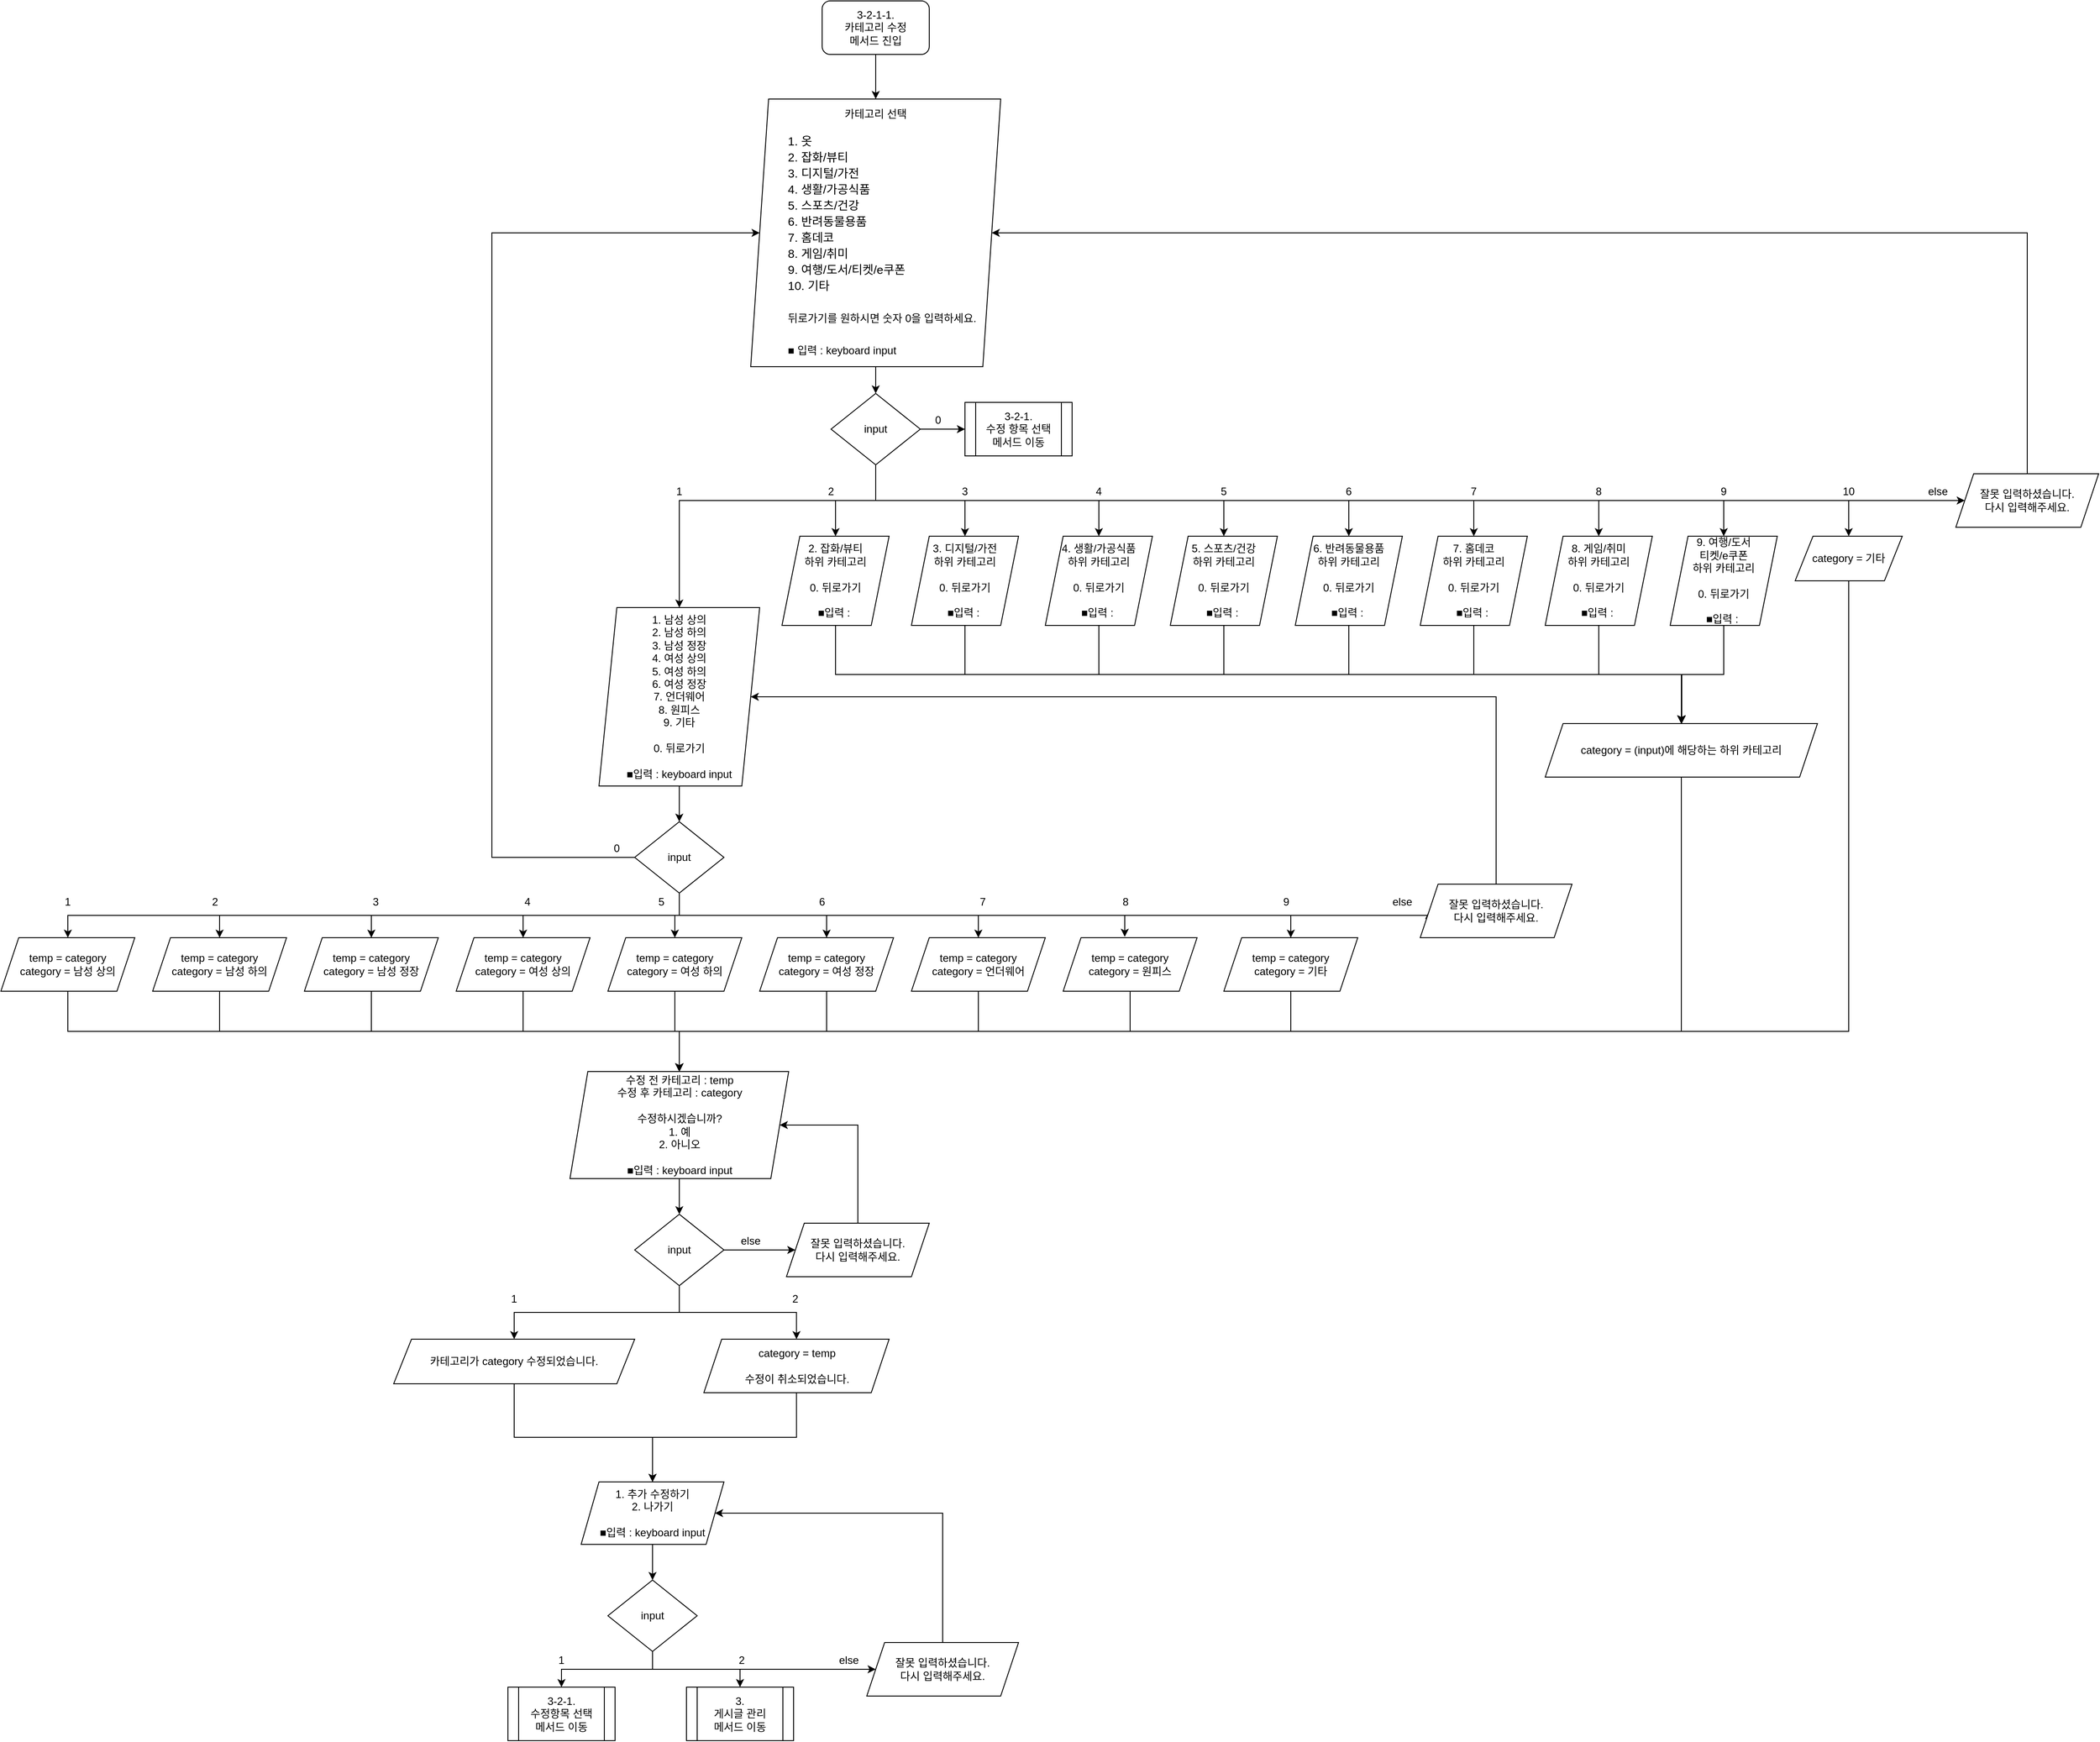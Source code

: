 <mxfile version="13.9.8" type="google"><diagram id="C5RBs43oDa-KdzZeNtuy" name="Page-1"><mxGraphModel dx="1527" dy="752" grid="1" gridSize="10" guides="1" tooltips="1" connect="1" arrows="1" fold="1" page="1" pageScale="1" pageWidth="827" pageHeight="1169" math="0" shadow="0"><root><mxCell id="WIyWlLk6GJQsqaUBKTNV-0"/><mxCell id="WIyWlLk6GJQsqaUBKTNV-1" parent="WIyWlLk6GJQsqaUBKTNV-0"/><mxCell id="0RW1iBzkFPfhBPnXjJzY-0" value="" style="edgeStyle=orthogonalEdgeStyle;rounded=0;orthogonalLoop=1;jettySize=auto;html=1;" parent="WIyWlLk6GJQsqaUBKTNV-1" source="0RW1iBzkFPfhBPnXjJzY-1" target="0RW1iBzkFPfhBPnXjJzY-14" edge="1"><mxGeometry relative="1" as="geometry"/></mxCell><mxCell id="0RW1iBzkFPfhBPnXjJzY-1" value="카테고리 선택&lt;br&gt;&lt;br&gt;&lt;p style=&quot;line-height: 150% ; margin-top: 0pt ; margin-bottom: 0pt ; margin-left: 0.4in ; margin-right: 0in ; text-indent: -0.25in ; text-align: left ; direction: ltr ; unicode-bidi: embed&quot;&gt;&lt;span style=&quot;font-size: 10pt&quot;&gt;1. 옷&lt;/span&gt;&lt;/p&gt;&lt;p style=&quot;line-height: 150% ; margin-top: 0pt ; margin-bottom: 0pt ; margin-left: 0.4in ; margin-right: 0in ; text-indent: -0.25in ; text-align: left ; direction: ltr ; unicode-bidi: embed&quot;&gt;&lt;span style=&quot;font-size: 10pt&quot;&gt;2. &lt;/span&gt;&lt;span style=&quot;font-size: 10pt&quot;&gt;잡화/뷰티&lt;/span&gt;&lt;/p&gt;&lt;p style=&quot;line-height: 150% ; margin-top: 0pt ; margin-bottom: 0pt ; margin-left: 0.4in ; margin-right: 0in ; text-indent: -0.25in ; text-align: left ; direction: ltr ; unicode-bidi: embed&quot;&gt;&lt;span style=&quot;font-size: 10pt&quot;&gt;3. &lt;/span&gt;&lt;span style=&quot;font-size: 10pt&quot;&gt;디지털/가전&lt;/span&gt;&lt;/p&gt;&lt;p style=&quot;line-height: 150% ; margin-top: 0pt ; margin-bottom: 0pt ; margin-left: 0.4in ; margin-right: 0in ; text-indent: -0.25in ; text-align: left ; direction: ltr ; unicode-bidi: embed&quot;&gt;&lt;span style=&quot;font-size: 10pt&quot;&gt;4. 생활/가공식품&lt;/span&gt;&lt;/p&gt;&lt;p style=&quot;line-height: 150% ; margin-top: 0pt ; margin-bottom: 0pt ; margin-left: 0.4in ; margin-right: 0in ; text-indent: -0.25in ; text-align: left ; direction: ltr ; unicode-bidi: embed&quot;&gt;&lt;span style=&quot;text-indent: -0.25in ; font-size: 10pt&quot;&gt;5. 스포츠/건강&lt;/span&gt;&lt;span style=&quot;font-size: 10pt&quot;&gt;&lt;br&gt;&lt;/span&gt;&lt;/p&gt;&lt;p style=&quot;line-height: 150% ; margin-top: 0pt ; margin-bottom: 0pt ; margin-left: 0.4in ; margin-right: 0in ; text-indent: -0.25in ; text-align: left ; direction: ltr ; unicode-bidi: embed&quot;&gt;&lt;span style=&quot;text-indent: -0.25in ; font-size: 10pt&quot;&gt;6. 반려동물용품&lt;/span&gt;&lt;span style=&quot;text-indent: -0.25in ; font-size: 10pt&quot;&gt;&lt;br&gt;&lt;/span&gt;&lt;/p&gt;&lt;p style=&quot;line-height: 150% ; margin-top: 0pt ; margin-bottom: 0pt ; margin-left: 0.4in ; margin-right: 0in ; text-indent: -0.25in ; text-align: left ; direction: ltr ; unicode-bidi: embed&quot;&gt;&lt;span style=&quot;text-indent: -0.25in ; font-size: 10pt&quot;&gt;7.&amp;nbsp;&lt;/span&gt;&lt;span style=&quot;text-indent: -0.25in ; font-size: 10pt&quot;&gt;홈데코&lt;/span&gt;&lt;span style=&quot;text-indent: -0.25in ; font-size: 10pt&quot;&gt;&lt;br&gt;&lt;/span&gt;&lt;/p&gt;&lt;p style=&quot;line-height: 150% ; margin-top: 0pt ; margin-bottom: 0pt ; margin-left: 0.4in ; margin-right: 0in ; text-indent: -0.25in ; text-align: left ; direction: ltr ; unicode-bidi: embed&quot;&gt;&lt;span style=&quot;text-indent: -0.25in ; font-size: 10pt&quot;&gt;8. 게임/취미&lt;/span&gt;&lt;/p&gt;&lt;p style=&quot;line-height: 150% ; margin-top: 0pt ; margin-bottom: 0pt ; margin-left: 0.4in ; margin-right: 0in ; text-indent: -0.25in ; text-align: left ; direction: ltr ; unicode-bidi: embed&quot;&gt;&lt;span style=&quot;font-size: 13.333px&quot;&gt;9. 여행/도서/티켓/e쿠폰&lt;/span&gt;&lt;/p&gt;&lt;p style=&quot;line-height: 150% ; margin-top: 0pt ; margin-bottom: 0pt ; margin-left: 0.4in ; margin-right: 0in ; text-indent: -0.25in ; text-align: left ; direction: ltr ; unicode-bidi: embed&quot;&gt;&lt;span style=&quot;font-size: 13.333px&quot;&gt;10. 기타&lt;/span&gt;&lt;/p&gt;&lt;p style=&quot;line-height: 150% ; margin-top: 0pt ; margin-bottom: 0pt ; margin-left: 0.4in ; margin-right: 0in ; text-indent: -0.25in ; text-align: left ; direction: ltr ; unicode-bidi: embed&quot;&gt;&lt;br&gt;&lt;/p&gt;&lt;p style=&quot;line-height: 150% ; margin-top: 0pt ; margin-bottom: 0pt ; margin-left: 0.4in ; margin-right: 0in ; text-indent: -0.25in ; text-align: left ; direction: ltr ; unicode-bidi: embed&quot;&gt;뒤로가기를 원하시면 숫자 0을 입력하세요.&lt;/p&gt;&lt;p style=&quot;line-height: 150% ; margin-top: 0pt ; margin-bottom: 0pt ; margin-left: 0.4in ; margin-right: 0in ; text-indent: -0.25in ; text-align: left ; direction: ltr ; unicode-bidi: embed&quot;&gt;&lt;br&gt;&lt;/p&gt;&lt;p style=&quot;line-height: 150% ; margin-top: 0pt ; margin-bottom: 0pt ; margin-left: 0.4in ; margin-right: 0in ; text-indent: -0.25in ; text-align: left ; direction: ltr ; unicode-bidi: embed&quot;&gt;■ 입력 : keyboard input&lt;/p&gt;" style="shape=parallelogram;perimeter=parallelogramPerimeter;whiteSpace=wrap;html=1;fixedSize=1;rounded=1;arcSize=0;" parent="WIyWlLk6GJQsqaUBKTNV-1" vertex="1"><mxGeometry x="100" y="220" width="280" height="300" as="geometry"/></mxCell><mxCell id="0RW1iBzkFPfhBPnXjJzY-2" style="edgeStyle=orthogonalEdgeStyle;rounded=0;orthogonalLoop=1;jettySize=auto;html=1;exitX=0.5;exitY=1;exitDx=0;exitDy=0;entryX=0.5;entryY=0;entryDx=0;entryDy=0;" parent="WIyWlLk6GJQsqaUBKTNV-1" source="0RW1iBzkFPfhBPnXjJzY-14" target="0RW1iBzkFPfhBPnXjJzY-16" edge="1"><mxGeometry relative="1" as="geometry"><Array as="points"><mxPoint x="240" y="670"/><mxPoint x="20" y="670"/></Array></mxGeometry></mxCell><mxCell id="0RW1iBzkFPfhBPnXjJzY-3" value="" style="edgeStyle=orthogonalEdgeStyle;rounded=0;orthogonalLoop=1;jettySize=auto;html=1;" parent="WIyWlLk6GJQsqaUBKTNV-1" source="0RW1iBzkFPfhBPnXjJzY-14" target="0RW1iBzkFPfhBPnXjJzY-82" edge="1"><mxGeometry relative="1" as="geometry"/></mxCell><mxCell id="0RW1iBzkFPfhBPnXjJzY-4" style="edgeStyle=orthogonalEdgeStyle;rounded=0;orthogonalLoop=1;jettySize=auto;html=1;exitX=0.5;exitY=1;exitDx=0;exitDy=0;entryX=0.5;entryY=0;entryDx=0;entryDy=0;" parent="WIyWlLk6GJQsqaUBKTNV-1" source="0RW1iBzkFPfhBPnXjJzY-14" target="0RW1iBzkFPfhBPnXjJzY-62" edge="1"><mxGeometry relative="1" as="geometry"/></mxCell><mxCell id="0RW1iBzkFPfhBPnXjJzY-5" style="edgeStyle=orthogonalEdgeStyle;rounded=0;orthogonalLoop=1;jettySize=auto;html=1;exitX=0.5;exitY=1;exitDx=0;exitDy=0;entryX=0.5;entryY=0;entryDx=0;entryDy=0;" parent="WIyWlLk6GJQsqaUBKTNV-1" source="0RW1iBzkFPfhBPnXjJzY-14" target="0RW1iBzkFPfhBPnXjJzY-65" edge="1"><mxGeometry relative="1" as="geometry"/></mxCell><mxCell id="0RW1iBzkFPfhBPnXjJzY-6" style="edgeStyle=orthogonalEdgeStyle;rounded=0;orthogonalLoop=1;jettySize=auto;html=1;exitX=0.5;exitY=1;exitDx=0;exitDy=0;entryX=0.5;entryY=0;entryDx=0;entryDy=0;" parent="WIyWlLk6GJQsqaUBKTNV-1" source="0RW1iBzkFPfhBPnXjJzY-14" target="0RW1iBzkFPfhBPnXjJzY-67" edge="1"><mxGeometry relative="1" as="geometry"/></mxCell><mxCell id="0RW1iBzkFPfhBPnXjJzY-7" style="edgeStyle=orthogonalEdgeStyle;rounded=0;orthogonalLoop=1;jettySize=auto;html=1;exitX=0.5;exitY=1;exitDx=0;exitDy=0;entryX=0.5;entryY=0;entryDx=0;entryDy=0;" parent="WIyWlLk6GJQsqaUBKTNV-1" source="0RW1iBzkFPfhBPnXjJzY-14" target="0RW1iBzkFPfhBPnXjJzY-69" edge="1"><mxGeometry relative="1" as="geometry"/></mxCell><mxCell id="0RW1iBzkFPfhBPnXjJzY-8" style="edgeStyle=orthogonalEdgeStyle;rounded=0;orthogonalLoop=1;jettySize=auto;html=1;exitX=0.5;exitY=1;exitDx=0;exitDy=0;entryX=0.5;entryY=0;entryDx=0;entryDy=0;" parent="WIyWlLk6GJQsqaUBKTNV-1" source="0RW1iBzkFPfhBPnXjJzY-14" target="0RW1iBzkFPfhBPnXjJzY-71" edge="1"><mxGeometry relative="1" as="geometry"/></mxCell><mxCell id="0RW1iBzkFPfhBPnXjJzY-9" style="edgeStyle=orthogonalEdgeStyle;rounded=0;orthogonalLoop=1;jettySize=auto;html=1;exitX=0.5;exitY=1;exitDx=0;exitDy=0;entryX=0.5;entryY=0;entryDx=0;entryDy=0;" parent="WIyWlLk6GJQsqaUBKTNV-1" source="0RW1iBzkFPfhBPnXjJzY-14" target="0RW1iBzkFPfhBPnXjJzY-73" edge="1"><mxGeometry relative="1" as="geometry"/></mxCell><mxCell id="0RW1iBzkFPfhBPnXjJzY-10" style="edgeStyle=orthogonalEdgeStyle;rounded=0;orthogonalLoop=1;jettySize=auto;html=1;exitX=0.5;exitY=1;exitDx=0;exitDy=0;entryX=0.5;entryY=0;entryDx=0;entryDy=0;" parent="WIyWlLk6GJQsqaUBKTNV-1" source="0RW1iBzkFPfhBPnXjJzY-14" target="0RW1iBzkFPfhBPnXjJzY-75" edge="1"><mxGeometry relative="1" as="geometry"/></mxCell><mxCell id="0RW1iBzkFPfhBPnXjJzY-11" style="edgeStyle=orthogonalEdgeStyle;rounded=0;orthogonalLoop=1;jettySize=auto;html=1;exitX=0.5;exitY=1;exitDx=0;exitDy=0;entryX=0.5;entryY=0;entryDx=0;entryDy=0;" parent="WIyWlLk6GJQsqaUBKTNV-1" source="0RW1iBzkFPfhBPnXjJzY-14" target="0RW1iBzkFPfhBPnXjJzY-77" edge="1"><mxGeometry relative="1" as="geometry"/></mxCell><mxCell id="0RW1iBzkFPfhBPnXjJzY-12" style="edgeStyle=orthogonalEdgeStyle;rounded=0;orthogonalLoop=1;jettySize=auto;html=1;exitX=0.5;exitY=1;exitDx=0;exitDy=0;entryX=0.5;entryY=0;entryDx=0;entryDy=0;" parent="WIyWlLk6GJQsqaUBKTNV-1" source="0RW1iBzkFPfhBPnXjJzY-14" target="0RW1iBzkFPfhBPnXjJzY-79" edge="1"><mxGeometry relative="1" as="geometry"/></mxCell><mxCell id="0RW1iBzkFPfhBPnXjJzY-13" style="edgeStyle=orthogonalEdgeStyle;rounded=0;orthogonalLoop=1;jettySize=auto;html=1;exitX=0.5;exitY=1;exitDx=0;exitDy=0;entryX=0;entryY=0.5;entryDx=0;entryDy=0;" parent="WIyWlLk6GJQsqaUBKTNV-1" source="0RW1iBzkFPfhBPnXjJzY-14" target="0RW1iBzkFPfhBPnXjJzY-81" edge="1"><mxGeometry relative="1" as="geometry"><Array as="points"><mxPoint x="240" y="670"/><mxPoint x="1460" y="670"/></Array></mxGeometry></mxCell><mxCell id="0RW1iBzkFPfhBPnXjJzY-14" value="input" style="rhombus;whiteSpace=wrap;html=1;rounded=1;arcSize=0;" parent="WIyWlLk6GJQsqaUBKTNV-1" vertex="1"><mxGeometry x="190" y="550" width="100" height="80" as="geometry"/></mxCell><mxCell id="0RW1iBzkFPfhBPnXjJzY-15" value="" style="edgeStyle=orthogonalEdgeStyle;rounded=0;orthogonalLoop=1;jettySize=auto;html=1;" parent="WIyWlLk6GJQsqaUBKTNV-1" source="0RW1iBzkFPfhBPnXjJzY-16" target="0RW1iBzkFPfhBPnXjJzY-28" edge="1"><mxGeometry relative="1" as="geometry"/></mxCell><mxCell id="0RW1iBzkFPfhBPnXjJzY-16" value="1. 남성 상의&lt;br&gt;2. 남성 하의&lt;br&gt;3. 남성 정장&lt;br&gt;4. 여성 상의&lt;br&gt;5. 여성 하의&lt;br&gt;6. 여성 정장&lt;br&gt;7. 언더웨어&lt;br&gt;8. 원피스&lt;br&gt;9. 기타&lt;br&gt;&lt;br&gt;0. 뒤로가기&lt;br&gt;&lt;br&gt;■입력 : keyboard input" style="shape=parallelogram;perimeter=parallelogramPerimeter;whiteSpace=wrap;html=1;fixedSize=1;" parent="WIyWlLk6GJQsqaUBKTNV-1" vertex="1"><mxGeometry x="-70" y="790" width="180" height="200" as="geometry"/></mxCell><mxCell id="0RW1iBzkFPfhBPnXjJzY-17" style="edgeStyle=orthogonalEdgeStyle;rounded=0;orthogonalLoop=1;jettySize=auto;html=1;exitX=0.5;exitY=1;exitDx=0;exitDy=0;entryX=0.5;entryY=0;entryDx=0;entryDy=0;" parent="WIyWlLk6GJQsqaUBKTNV-1" source="0RW1iBzkFPfhBPnXjJzY-28" target="0RW1iBzkFPfhBPnXjJzY-30" edge="1"><mxGeometry relative="1" as="geometry"/></mxCell><mxCell id="0RW1iBzkFPfhBPnXjJzY-18" style="edgeStyle=orthogonalEdgeStyle;rounded=0;orthogonalLoop=1;jettySize=auto;html=1;exitX=0.5;exitY=1;exitDx=0;exitDy=0;entryX=0.5;entryY=0;entryDx=0;entryDy=0;" parent="WIyWlLk6GJQsqaUBKTNV-1" source="0RW1iBzkFPfhBPnXjJzY-28" target="0RW1iBzkFPfhBPnXjJzY-32" edge="1"><mxGeometry relative="1" as="geometry"/></mxCell><mxCell id="0RW1iBzkFPfhBPnXjJzY-19" style="edgeStyle=orthogonalEdgeStyle;rounded=0;orthogonalLoop=1;jettySize=auto;html=1;exitX=0.5;exitY=1;exitDx=0;exitDy=0;entryX=0.5;entryY=0;entryDx=0;entryDy=0;" parent="WIyWlLk6GJQsqaUBKTNV-1" source="0RW1iBzkFPfhBPnXjJzY-28" target="0RW1iBzkFPfhBPnXjJzY-34" edge="1"><mxGeometry relative="1" as="geometry"/></mxCell><mxCell id="0RW1iBzkFPfhBPnXjJzY-20" style="edgeStyle=orthogonalEdgeStyle;rounded=0;orthogonalLoop=1;jettySize=auto;html=1;exitX=0.5;exitY=1;exitDx=0;exitDy=0;entryX=0.5;entryY=0;entryDx=0;entryDy=0;" parent="WIyWlLk6GJQsqaUBKTNV-1" source="0RW1iBzkFPfhBPnXjJzY-28" target="0RW1iBzkFPfhBPnXjJzY-36" edge="1"><mxGeometry relative="1" as="geometry"/></mxCell><mxCell id="0RW1iBzkFPfhBPnXjJzY-21" style="edgeStyle=orthogonalEdgeStyle;rounded=0;orthogonalLoop=1;jettySize=auto;html=1;exitX=0.5;exitY=1;exitDx=0;exitDy=0;entryX=0.5;entryY=0;entryDx=0;entryDy=0;" parent="WIyWlLk6GJQsqaUBKTNV-1" source="0RW1iBzkFPfhBPnXjJzY-28" target="0RW1iBzkFPfhBPnXjJzY-38" edge="1"><mxGeometry relative="1" as="geometry"/></mxCell><mxCell id="0RW1iBzkFPfhBPnXjJzY-22" style="edgeStyle=orthogonalEdgeStyle;rounded=0;orthogonalLoop=1;jettySize=auto;html=1;exitX=0.5;exitY=1;exitDx=0;exitDy=0;entryX=0.5;entryY=0;entryDx=0;entryDy=0;" parent="WIyWlLk6GJQsqaUBKTNV-1" source="0RW1iBzkFPfhBPnXjJzY-28" target="0RW1iBzkFPfhBPnXjJzY-40" edge="1"><mxGeometry relative="1" as="geometry"/></mxCell><mxCell id="0RW1iBzkFPfhBPnXjJzY-23" style="edgeStyle=orthogonalEdgeStyle;rounded=0;orthogonalLoop=1;jettySize=auto;html=1;exitX=0.5;exitY=1;exitDx=0;exitDy=0;entryX=0.5;entryY=0;entryDx=0;entryDy=0;" parent="WIyWlLk6GJQsqaUBKTNV-1" source="0RW1iBzkFPfhBPnXjJzY-28" target="0RW1iBzkFPfhBPnXjJzY-42" edge="1"><mxGeometry relative="1" as="geometry"/></mxCell><mxCell id="0RW1iBzkFPfhBPnXjJzY-24" style="edgeStyle=orthogonalEdgeStyle;rounded=0;orthogonalLoop=1;jettySize=auto;html=1;exitX=0.5;exitY=1;exitDx=0;exitDy=0;entryX=0.46;entryY=-0.017;entryDx=0;entryDy=0;entryPerimeter=0;" parent="WIyWlLk6GJQsqaUBKTNV-1" source="0RW1iBzkFPfhBPnXjJzY-28" target="0RW1iBzkFPfhBPnXjJzY-44" edge="1"><mxGeometry relative="1" as="geometry"/></mxCell><mxCell id="0RW1iBzkFPfhBPnXjJzY-25" style="edgeStyle=orthogonalEdgeStyle;rounded=0;orthogonalLoop=1;jettySize=auto;html=1;exitX=0.5;exitY=1;exitDx=0;exitDy=0;entryX=0.5;entryY=0;entryDx=0;entryDy=0;" parent="WIyWlLk6GJQsqaUBKTNV-1" source="0RW1iBzkFPfhBPnXjJzY-28" target="0RW1iBzkFPfhBPnXjJzY-46" edge="1"><mxGeometry relative="1" as="geometry"/></mxCell><mxCell id="0RW1iBzkFPfhBPnXjJzY-26" style="edgeStyle=orthogonalEdgeStyle;rounded=0;orthogonalLoop=1;jettySize=auto;html=1;exitX=0;exitY=0.5;exitDx=0;exitDy=0;entryX=0;entryY=0.5;entryDx=0;entryDy=0;" parent="WIyWlLk6GJQsqaUBKTNV-1" source="0RW1iBzkFPfhBPnXjJzY-28" target="0RW1iBzkFPfhBPnXjJzY-1" edge="1"><mxGeometry relative="1" as="geometry"><Array as="points"><mxPoint x="-190" y="1070"/><mxPoint x="-190" y="370"/></Array></mxGeometry></mxCell><mxCell id="0RW1iBzkFPfhBPnXjJzY-27" style="edgeStyle=orthogonalEdgeStyle;rounded=0;orthogonalLoop=1;jettySize=auto;html=1;exitX=0.5;exitY=1;exitDx=0;exitDy=0;entryX=0;entryY=0.5;entryDx=0;entryDy=0;" parent="WIyWlLk6GJQsqaUBKTNV-1" source="0RW1iBzkFPfhBPnXjJzY-28" target="0RW1iBzkFPfhBPnXjJzY-59" edge="1"><mxGeometry relative="1" as="geometry"><Array as="points"><mxPoint x="20" y="1135"/><mxPoint x="860" y="1135"/></Array></mxGeometry></mxCell><mxCell id="0RW1iBzkFPfhBPnXjJzY-28" value="input" style="rhombus;whiteSpace=wrap;html=1;" parent="WIyWlLk6GJQsqaUBKTNV-1" vertex="1"><mxGeometry x="-30" y="1030" width="100" height="80" as="geometry"/></mxCell><mxCell id="0RW1iBzkFPfhBPnXjJzY-29" style="edgeStyle=orthogonalEdgeStyle;rounded=0;orthogonalLoop=1;jettySize=auto;html=1;exitX=0.5;exitY=1;exitDx=0;exitDy=0;entryX=0.5;entryY=0;entryDx=0;entryDy=0;" parent="WIyWlLk6GJQsqaUBKTNV-1" source="0RW1iBzkFPfhBPnXjJzY-30" target="0RW1iBzkFPfhBPnXjJzY-97" edge="1"><mxGeometry relative="1" as="geometry"/></mxCell><mxCell id="0RW1iBzkFPfhBPnXjJzY-30" value="temp = category&lt;br&gt;category = 남성 상의" style="shape=parallelogram;perimeter=parallelogramPerimeter;whiteSpace=wrap;html=1;fixedSize=1;" parent="WIyWlLk6GJQsqaUBKTNV-1" vertex="1"><mxGeometry x="-740" y="1160" width="150" height="60" as="geometry"/></mxCell><mxCell id="0RW1iBzkFPfhBPnXjJzY-31" style="edgeStyle=orthogonalEdgeStyle;rounded=0;orthogonalLoop=1;jettySize=auto;html=1;exitX=0.5;exitY=1;exitDx=0;exitDy=0;" parent="WIyWlLk6GJQsqaUBKTNV-1" source="0RW1iBzkFPfhBPnXjJzY-32" target="0RW1iBzkFPfhBPnXjJzY-97" edge="1"><mxGeometry relative="1" as="geometry"/></mxCell><mxCell id="0RW1iBzkFPfhBPnXjJzY-32" value="temp = category&lt;br&gt;category = 남성 하의" style="shape=parallelogram;perimeter=parallelogramPerimeter;whiteSpace=wrap;html=1;fixedSize=1;" parent="WIyWlLk6GJQsqaUBKTNV-1" vertex="1"><mxGeometry x="-570" y="1160" width="150" height="60" as="geometry"/></mxCell><mxCell id="0RW1iBzkFPfhBPnXjJzY-33" style="edgeStyle=orthogonalEdgeStyle;rounded=0;orthogonalLoop=1;jettySize=auto;html=1;exitX=0.5;exitY=1;exitDx=0;exitDy=0;" parent="WIyWlLk6GJQsqaUBKTNV-1" source="0RW1iBzkFPfhBPnXjJzY-34" target="0RW1iBzkFPfhBPnXjJzY-97" edge="1"><mxGeometry relative="1" as="geometry"/></mxCell><mxCell id="0RW1iBzkFPfhBPnXjJzY-34" value="temp = category&lt;br&gt;category = 남성 정장" style="shape=parallelogram;perimeter=parallelogramPerimeter;whiteSpace=wrap;html=1;fixedSize=1;" parent="WIyWlLk6GJQsqaUBKTNV-1" vertex="1"><mxGeometry x="-400" y="1160" width="150" height="60" as="geometry"/></mxCell><mxCell id="0RW1iBzkFPfhBPnXjJzY-35" style="edgeStyle=orthogonalEdgeStyle;rounded=0;orthogonalLoop=1;jettySize=auto;html=1;exitX=0.5;exitY=1;exitDx=0;exitDy=0;" parent="WIyWlLk6GJQsqaUBKTNV-1" source="0RW1iBzkFPfhBPnXjJzY-36" target="0RW1iBzkFPfhBPnXjJzY-97" edge="1"><mxGeometry relative="1" as="geometry"/></mxCell><mxCell id="0RW1iBzkFPfhBPnXjJzY-36" value="temp = category&lt;br&gt;category = 여성 상의" style="shape=parallelogram;perimeter=parallelogramPerimeter;whiteSpace=wrap;html=1;fixedSize=1;" parent="WIyWlLk6GJQsqaUBKTNV-1" vertex="1"><mxGeometry x="-230" y="1160" width="150" height="60" as="geometry"/></mxCell><mxCell id="0RW1iBzkFPfhBPnXjJzY-37" style="edgeStyle=orthogonalEdgeStyle;rounded=0;orthogonalLoop=1;jettySize=auto;html=1;exitX=0.5;exitY=1;exitDx=0;exitDy=0;" parent="WIyWlLk6GJQsqaUBKTNV-1" source="0RW1iBzkFPfhBPnXjJzY-38" target="0RW1iBzkFPfhBPnXjJzY-97" edge="1"><mxGeometry relative="1" as="geometry"/></mxCell><mxCell id="0RW1iBzkFPfhBPnXjJzY-38" value="temp = category&lt;br&gt;category = 여성 하의" style="shape=parallelogram;perimeter=parallelogramPerimeter;whiteSpace=wrap;html=1;fixedSize=1;" parent="WIyWlLk6GJQsqaUBKTNV-1" vertex="1"><mxGeometry x="-60" y="1160" width="150" height="60" as="geometry"/></mxCell><mxCell id="0RW1iBzkFPfhBPnXjJzY-39" style="edgeStyle=orthogonalEdgeStyle;rounded=0;orthogonalLoop=1;jettySize=auto;html=1;exitX=0.5;exitY=1;exitDx=0;exitDy=0;" parent="WIyWlLk6GJQsqaUBKTNV-1" source="0RW1iBzkFPfhBPnXjJzY-40" target="0RW1iBzkFPfhBPnXjJzY-97" edge="1"><mxGeometry relative="1" as="geometry"/></mxCell><mxCell id="0RW1iBzkFPfhBPnXjJzY-40" value="temp = category&lt;br&gt;category = 여성 정장" style="shape=parallelogram;perimeter=parallelogramPerimeter;whiteSpace=wrap;html=1;fixedSize=1;" parent="WIyWlLk6GJQsqaUBKTNV-1" vertex="1"><mxGeometry x="110" y="1160" width="150" height="60" as="geometry"/></mxCell><mxCell id="0RW1iBzkFPfhBPnXjJzY-41" style="edgeStyle=orthogonalEdgeStyle;rounded=0;orthogonalLoop=1;jettySize=auto;html=1;exitX=0.5;exitY=1;exitDx=0;exitDy=0;" parent="WIyWlLk6GJQsqaUBKTNV-1" source="0RW1iBzkFPfhBPnXjJzY-42" target="0RW1iBzkFPfhBPnXjJzY-97" edge="1"><mxGeometry relative="1" as="geometry"/></mxCell><mxCell id="0RW1iBzkFPfhBPnXjJzY-42" value="temp = category&lt;br&gt;category = 언더웨어" style="shape=parallelogram;perimeter=parallelogramPerimeter;whiteSpace=wrap;html=1;fixedSize=1;" parent="WIyWlLk6GJQsqaUBKTNV-1" vertex="1"><mxGeometry x="280" y="1160" width="150" height="60" as="geometry"/></mxCell><mxCell id="0RW1iBzkFPfhBPnXjJzY-43" style="edgeStyle=orthogonalEdgeStyle;rounded=0;orthogonalLoop=1;jettySize=auto;html=1;exitX=0.5;exitY=1;exitDx=0;exitDy=0;" parent="WIyWlLk6GJQsqaUBKTNV-1" source="0RW1iBzkFPfhBPnXjJzY-44" target="0RW1iBzkFPfhBPnXjJzY-97" edge="1"><mxGeometry relative="1" as="geometry"/></mxCell><mxCell id="0RW1iBzkFPfhBPnXjJzY-44" value="temp = category&lt;br&gt;category = 원피스" style="shape=parallelogram;perimeter=parallelogramPerimeter;whiteSpace=wrap;html=1;fixedSize=1;" parent="WIyWlLk6GJQsqaUBKTNV-1" vertex="1"><mxGeometry x="450" y="1160" width="150" height="60" as="geometry"/></mxCell><mxCell id="0RW1iBzkFPfhBPnXjJzY-45" style="edgeStyle=orthogonalEdgeStyle;rounded=0;orthogonalLoop=1;jettySize=auto;html=1;exitX=0.5;exitY=1;exitDx=0;exitDy=0;" parent="WIyWlLk6GJQsqaUBKTNV-1" source="0RW1iBzkFPfhBPnXjJzY-46" target="0RW1iBzkFPfhBPnXjJzY-97" edge="1"><mxGeometry relative="1" as="geometry"/></mxCell><mxCell id="0RW1iBzkFPfhBPnXjJzY-46" value="temp = category&lt;br&gt;category = 기타" style="shape=parallelogram;perimeter=parallelogramPerimeter;whiteSpace=wrap;html=1;fixedSize=1;" parent="WIyWlLk6GJQsqaUBKTNV-1" vertex="1"><mxGeometry x="630" y="1160" width="150" height="60" as="geometry"/></mxCell><mxCell id="0RW1iBzkFPfhBPnXjJzY-47" value="0" style="text;html=1;strokeColor=none;fillColor=none;align=center;verticalAlign=middle;whiteSpace=wrap;rounded=0;" parent="WIyWlLk6GJQsqaUBKTNV-1" vertex="1"><mxGeometry x="-70" y="1050" width="40" height="20" as="geometry"/></mxCell><mxCell id="0RW1iBzkFPfhBPnXjJzY-48" value="1" style="text;html=1;strokeColor=none;fillColor=none;align=center;verticalAlign=middle;whiteSpace=wrap;rounded=0;" parent="WIyWlLk6GJQsqaUBKTNV-1" vertex="1"><mxGeometry x="-685" y="1110" width="40" height="20" as="geometry"/></mxCell><mxCell id="0RW1iBzkFPfhBPnXjJzY-49" value="2" style="text;html=1;strokeColor=none;fillColor=none;align=center;verticalAlign=middle;whiteSpace=wrap;rounded=0;" parent="WIyWlLk6GJQsqaUBKTNV-1" vertex="1"><mxGeometry x="-520" y="1110" width="40" height="20" as="geometry"/></mxCell><mxCell id="0RW1iBzkFPfhBPnXjJzY-50" value="3" style="text;html=1;strokeColor=none;fillColor=none;align=center;verticalAlign=middle;whiteSpace=wrap;rounded=0;" parent="WIyWlLk6GJQsqaUBKTNV-1" vertex="1"><mxGeometry x="-340" y="1110" width="40" height="20" as="geometry"/></mxCell><mxCell id="0RW1iBzkFPfhBPnXjJzY-51" value="4" style="text;html=1;strokeColor=none;fillColor=none;align=center;verticalAlign=middle;whiteSpace=wrap;rounded=0;" parent="WIyWlLk6GJQsqaUBKTNV-1" vertex="1"><mxGeometry x="-170" y="1110" width="40" height="20" as="geometry"/></mxCell><mxCell id="0RW1iBzkFPfhBPnXjJzY-52" value="5" style="text;html=1;strokeColor=none;fillColor=none;align=center;verticalAlign=middle;whiteSpace=wrap;rounded=0;" parent="WIyWlLk6GJQsqaUBKTNV-1" vertex="1"><mxGeometry x="-20" y="1110" width="40" height="20" as="geometry"/></mxCell><mxCell id="0RW1iBzkFPfhBPnXjJzY-53" value="6" style="text;html=1;strokeColor=none;fillColor=none;align=center;verticalAlign=middle;whiteSpace=wrap;rounded=0;" parent="WIyWlLk6GJQsqaUBKTNV-1" vertex="1"><mxGeometry x="160" y="1110" width="40" height="20" as="geometry"/></mxCell><mxCell id="0RW1iBzkFPfhBPnXjJzY-54" value="7" style="text;html=1;strokeColor=none;fillColor=none;align=center;verticalAlign=middle;whiteSpace=wrap;rounded=0;" parent="WIyWlLk6GJQsqaUBKTNV-1" vertex="1"><mxGeometry x="340" y="1110" width="40" height="20" as="geometry"/></mxCell><mxCell id="0RW1iBzkFPfhBPnXjJzY-55" value="8" style="text;html=1;strokeColor=none;fillColor=none;align=center;verticalAlign=middle;whiteSpace=wrap;rounded=0;" parent="WIyWlLk6GJQsqaUBKTNV-1" vertex="1"><mxGeometry x="500" y="1110" width="40" height="20" as="geometry"/></mxCell><mxCell id="0RW1iBzkFPfhBPnXjJzY-56" value="9" style="text;html=1;strokeColor=none;fillColor=none;align=center;verticalAlign=middle;whiteSpace=wrap;rounded=0;" parent="WIyWlLk6GJQsqaUBKTNV-1" vertex="1"><mxGeometry x="680" y="1110" width="40" height="20" as="geometry"/></mxCell><mxCell id="0RW1iBzkFPfhBPnXjJzY-57" value="else" style="text;html=1;strokeColor=none;fillColor=none;align=center;verticalAlign=middle;whiteSpace=wrap;rounded=0;" parent="WIyWlLk6GJQsqaUBKTNV-1" vertex="1"><mxGeometry x="810" y="1110" width="40" height="20" as="geometry"/></mxCell><mxCell id="0RW1iBzkFPfhBPnXjJzY-58" style="edgeStyle=orthogonalEdgeStyle;rounded=0;orthogonalLoop=1;jettySize=auto;html=1;exitX=0.5;exitY=0;exitDx=0;exitDy=0;entryX=1;entryY=0.5;entryDx=0;entryDy=0;" parent="WIyWlLk6GJQsqaUBKTNV-1" source="0RW1iBzkFPfhBPnXjJzY-59" target="0RW1iBzkFPfhBPnXjJzY-16" edge="1"><mxGeometry relative="1" as="geometry"><Array as="points"><mxPoint x="935" y="890"/></Array></mxGeometry></mxCell><mxCell id="0RW1iBzkFPfhBPnXjJzY-59" value="잘못 입력하셨습니다.&lt;br&gt;다시 입력해주세요." style="shape=parallelogram;perimeter=parallelogramPerimeter;whiteSpace=wrap;html=1;fixedSize=1;" parent="WIyWlLk6GJQsqaUBKTNV-1" vertex="1"><mxGeometry x="850" y="1100" width="170" height="60" as="geometry"/></mxCell><mxCell id="0RW1iBzkFPfhBPnXjJzY-60" value="1" style="text;html=1;strokeColor=none;fillColor=none;align=center;verticalAlign=middle;whiteSpace=wrap;rounded=0;" parent="WIyWlLk6GJQsqaUBKTNV-1" vertex="1"><mxGeometry y="650" width="40" height="20" as="geometry"/></mxCell><mxCell id="0RW1iBzkFPfhBPnXjJzY-61" value="" style="edgeStyle=orthogonalEdgeStyle;rounded=0;orthogonalLoop=1;jettySize=auto;html=1;" parent="WIyWlLk6GJQsqaUBKTNV-1" source="0RW1iBzkFPfhBPnXjJzY-62" target="0RW1iBzkFPfhBPnXjJzY-95" edge="1"><mxGeometry relative="1" as="geometry"><Array as="points"><mxPoint x="195" y="865"/><mxPoint x="1143" y="865"/></Array></mxGeometry></mxCell><mxCell id="0RW1iBzkFPfhBPnXjJzY-62" value="2. 잡화/뷰티&lt;br&gt;하위 카테고리&lt;br&gt;&lt;br&gt;0. 뒤로가기&lt;br&gt;&lt;br&gt;■입력 :&amp;nbsp;" style="shape=parallelogram;perimeter=parallelogramPerimeter;whiteSpace=wrap;html=1;fixedSize=1;" parent="WIyWlLk6GJQsqaUBKTNV-1" vertex="1"><mxGeometry x="135" y="710" width="120" height="100" as="geometry"/></mxCell><mxCell id="0RW1iBzkFPfhBPnXjJzY-63" style="edgeStyle=orthogonalEdgeStyle;rounded=0;orthogonalLoop=1;jettySize=auto;html=1;exitX=0.5;exitY=1;exitDx=0;exitDy=0;" parent="WIyWlLk6GJQsqaUBKTNV-1" source="0RW1iBzkFPfhBPnXjJzY-62" target="0RW1iBzkFPfhBPnXjJzY-62" edge="1"><mxGeometry relative="1" as="geometry"/></mxCell><mxCell id="0RW1iBzkFPfhBPnXjJzY-64" style="edgeStyle=orthogonalEdgeStyle;rounded=0;orthogonalLoop=1;jettySize=auto;html=1;exitX=0.5;exitY=1;exitDx=0;exitDy=0;entryX=0.5;entryY=0;entryDx=0;entryDy=0;" parent="WIyWlLk6GJQsqaUBKTNV-1" source="0RW1iBzkFPfhBPnXjJzY-65" target="0RW1iBzkFPfhBPnXjJzY-95" edge="1"><mxGeometry relative="1" as="geometry"/></mxCell><mxCell id="0RW1iBzkFPfhBPnXjJzY-65" value="3. 디지털/가전&lt;br&gt;하위 카테고리&lt;br&gt;&lt;br&gt;0. 뒤로가기&lt;br&gt;&lt;br&gt;■입력 :&amp;nbsp;" style="shape=parallelogram;perimeter=parallelogramPerimeter;whiteSpace=wrap;html=1;fixedSize=1;" parent="WIyWlLk6GJQsqaUBKTNV-1" vertex="1"><mxGeometry x="280" y="710" width="120" height="100" as="geometry"/></mxCell><mxCell id="0RW1iBzkFPfhBPnXjJzY-66" style="edgeStyle=orthogonalEdgeStyle;rounded=0;orthogonalLoop=1;jettySize=auto;html=1;exitX=0.5;exitY=1;exitDx=0;exitDy=0;" parent="WIyWlLk6GJQsqaUBKTNV-1" source="0RW1iBzkFPfhBPnXjJzY-67" target="0RW1iBzkFPfhBPnXjJzY-95" edge="1"><mxGeometry relative="1" as="geometry"/></mxCell><mxCell id="0RW1iBzkFPfhBPnXjJzY-67" value="4. 생활/가공식품&lt;br&gt;하위 카테고리&lt;br&gt;&lt;br&gt;0. 뒤로가기&lt;br&gt;&lt;br&gt;■입력 :&amp;nbsp;" style="shape=parallelogram;perimeter=parallelogramPerimeter;whiteSpace=wrap;html=1;fixedSize=1;" parent="WIyWlLk6GJQsqaUBKTNV-1" vertex="1"><mxGeometry x="430" y="710" width="120" height="100" as="geometry"/></mxCell><mxCell id="0RW1iBzkFPfhBPnXjJzY-68" style="edgeStyle=orthogonalEdgeStyle;rounded=0;orthogonalLoop=1;jettySize=auto;html=1;exitX=0.5;exitY=1;exitDx=0;exitDy=0;" parent="WIyWlLk6GJQsqaUBKTNV-1" source="0RW1iBzkFPfhBPnXjJzY-69" target="0RW1iBzkFPfhBPnXjJzY-95" edge="1"><mxGeometry relative="1" as="geometry"/></mxCell><mxCell id="0RW1iBzkFPfhBPnXjJzY-69" value="5. 스포츠/건강&lt;br&gt;하위 카테고리&lt;br&gt;&lt;br&gt;0. 뒤로가기&lt;br&gt;&lt;br&gt;■입력 :&amp;nbsp;" style="shape=parallelogram;perimeter=parallelogramPerimeter;whiteSpace=wrap;html=1;fixedSize=1;" parent="WIyWlLk6GJQsqaUBKTNV-1" vertex="1"><mxGeometry x="570" y="710" width="120" height="100" as="geometry"/></mxCell><mxCell id="0RW1iBzkFPfhBPnXjJzY-70" style="edgeStyle=orthogonalEdgeStyle;rounded=0;orthogonalLoop=1;jettySize=auto;html=1;exitX=0.5;exitY=1;exitDx=0;exitDy=0;" parent="WIyWlLk6GJQsqaUBKTNV-1" source="0RW1iBzkFPfhBPnXjJzY-71" target="0RW1iBzkFPfhBPnXjJzY-95" edge="1"><mxGeometry relative="1" as="geometry"/></mxCell><mxCell id="0RW1iBzkFPfhBPnXjJzY-71" value="6. 반려동물용품&lt;br&gt;하위 카테고리&lt;br&gt;&lt;br&gt;0. 뒤로가기&lt;br&gt;&lt;br&gt;■입력 :&amp;nbsp;" style="shape=parallelogram;perimeter=parallelogramPerimeter;whiteSpace=wrap;html=1;fixedSize=1;" parent="WIyWlLk6GJQsqaUBKTNV-1" vertex="1"><mxGeometry x="710" y="710" width="120" height="100" as="geometry"/></mxCell><mxCell id="0RW1iBzkFPfhBPnXjJzY-72" style="edgeStyle=orthogonalEdgeStyle;rounded=0;orthogonalLoop=1;jettySize=auto;html=1;exitX=0.5;exitY=1;exitDx=0;exitDy=0;" parent="WIyWlLk6GJQsqaUBKTNV-1" source="0RW1iBzkFPfhBPnXjJzY-73" target="0RW1iBzkFPfhBPnXjJzY-95" edge="1"><mxGeometry relative="1" as="geometry"/></mxCell><mxCell id="0RW1iBzkFPfhBPnXjJzY-73" value="7. 홈데코&lt;br&gt;하위 카테고리&lt;br&gt;&lt;br&gt;0. 뒤로가기&lt;br&gt;&lt;br&gt;■입력 :&amp;nbsp;" style="shape=parallelogram;perimeter=parallelogramPerimeter;whiteSpace=wrap;html=1;fixedSize=1;" parent="WIyWlLk6GJQsqaUBKTNV-1" vertex="1"><mxGeometry x="850" y="710" width="120" height="100" as="geometry"/></mxCell><mxCell id="0RW1iBzkFPfhBPnXjJzY-74" style="edgeStyle=orthogonalEdgeStyle;rounded=0;orthogonalLoop=1;jettySize=auto;html=1;exitX=0.5;exitY=1;exitDx=0;exitDy=0;" parent="WIyWlLk6GJQsqaUBKTNV-1" source="0RW1iBzkFPfhBPnXjJzY-75" target="0RW1iBzkFPfhBPnXjJzY-95" edge="1"><mxGeometry relative="1" as="geometry"/></mxCell><mxCell id="0RW1iBzkFPfhBPnXjJzY-75" value="8. 게임/취미&lt;br&gt;하위 카테고리&lt;br&gt;&lt;br&gt;0. 뒤로가기&lt;br&gt;&lt;br&gt;■입력 :&amp;nbsp;" style="shape=parallelogram;perimeter=parallelogramPerimeter;whiteSpace=wrap;html=1;fixedSize=1;" parent="WIyWlLk6GJQsqaUBKTNV-1" vertex="1"><mxGeometry x="990" y="710" width="120" height="100" as="geometry"/></mxCell><mxCell id="0RW1iBzkFPfhBPnXjJzY-76" style="edgeStyle=orthogonalEdgeStyle;rounded=0;orthogonalLoop=1;jettySize=auto;html=1;exitX=0.5;exitY=1;exitDx=0;exitDy=0;" parent="WIyWlLk6GJQsqaUBKTNV-1" source="0RW1iBzkFPfhBPnXjJzY-77" target="0RW1iBzkFPfhBPnXjJzY-95" edge="1"><mxGeometry relative="1" as="geometry"/></mxCell><mxCell id="0RW1iBzkFPfhBPnXjJzY-77" value="9. 여행/도서&lt;br&gt;티켓/e쿠폰&lt;br&gt;하위 카테고리&lt;br&gt;&lt;br&gt;0. 뒤로가기&lt;br&gt;&lt;br&gt;■입력 :&amp;nbsp;" style="shape=parallelogram;perimeter=parallelogramPerimeter;whiteSpace=wrap;html=1;fixedSize=1;" parent="WIyWlLk6GJQsqaUBKTNV-1" vertex="1"><mxGeometry x="1130" y="710" width="120" height="100" as="geometry"/></mxCell><mxCell id="0RW1iBzkFPfhBPnXjJzY-78" style="edgeStyle=orthogonalEdgeStyle;rounded=0;orthogonalLoop=1;jettySize=auto;html=1;exitX=0.5;exitY=1;exitDx=0;exitDy=0;" parent="WIyWlLk6GJQsqaUBKTNV-1" source="0RW1iBzkFPfhBPnXjJzY-79" target="0RW1iBzkFPfhBPnXjJzY-97" edge="1"><mxGeometry relative="1" as="geometry"><Array as="points"><mxPoint x="1330" y="1265"/><mxPoint x="20" y="1265"/></Array></mxGeometry></mxCell><mxCell id="0RW1iBzkFPfhBPnXjJzY-79" value="category = 기타" style="shape=parallelogram;perimeter=parallelogramPerimeter;whiteSpace=wrap;html=1;fixedSize=1;" parent="WIyWlLk6GJQsqaUBKTNV-1" vertex="1"><mxGeometry x="1270" y="710" width="120" height="50" as="geometry"/></mxCell><mxCell id="0RW1iBzkFPfhBPnXjJzY-80" style="edgeStyle=orthogonalEdgeStyle;rounded=0;orthogonalLoop=1;jettySize=auto;html=1;exitX=0.5;exitY=0;exitDx=0;exitDy=0;entryX=1;entryY=0.5;entryDx=0;entryDy=0;" parent="WIyWlLk6GJQsqaUBKTNV-1" source="0RW1iBzkFPfhBPnXjJzY-81" target="0RW1iBzkFPfhBPnXjJzY-1" edge="1"><mxGeometry relative="1" as="geometry"><Array as="points"><mxPoint x="1530" y="370"/></Array></mxGeometry></mxCell><mxCell id="0RW1iBzkFPfhBPnXjJzY-81" value="잘못 입력하셨습니다.&lt;br&gt;다시 입력해주세요." style="shape=parallelogram;perimeter=parallelogramPerimeter;whiteSpace=wrap;html=1;fixedSize=1;" parent="WIyWlLk6GJQsqaUBKTNV-1" vertex="1"><mxGeometry x="1450" y="640" width="160" height="60" as="geometry"/></mxCell><mxCell id="0RW1iBzkFPfhBPnXjJzY-82" value="3-2-1.&lt;br&gt;수정 항목 선택&lt;br&gt;메서드 이동" style="shape=process;whiteSpace=wrap;html=1;backgroundOutline=1;rounded=1;arcSize=0;" parent="WIyWlLk6GJQsqaUBKTNV-1" vertex="1"><mxGeometry x="340" y="560" width="120" height="60" as="geometry"/></mxCell><mxCell id="0RW1iBzkFPfhBPnXjJzY-83" value="0" style="text;html=1;strokeColor=none;fillColor=none;align=center;verticalAlign=middle;whiteSpace=wrap;rounded=0;" parent="WIyWlLk6GJQsqaUBKTNV-1" vertex="1"><mxGeometry x="290" y="570" width="40" height="20" as="geometry"/></mxCell><mxCell id="0RW1iBzkFPfhBPnXjJzY-84" value="2" style="text;html=1;strokeColor=none;fillColor=none;align=center;verticalAlign=middle;whiteSpace=wrap;rounded=0;" parent="WIyWlLk6GJQsqaUBKTNV-1" vertex="1"><mxGeometry x="170" y="650" width="40" height="20" as="geometry"/></mxCell><mxCell id="0RW1iBzkFPfhBPnXjJzY-85" value="3" style="text;html=1;strokeColor=none;fillColor=none;align=center;verticalAlign=middle;whiteSpace=wrap;rounded=0;" parent="WIyWlLk6GJQsqaUBKTNV-1" vertex="1"><mxGeometry x="320" y="650" width="40" height="20" as="geometry"/></mxCell><mxCell id="0RW1iBzkFPfhBPnXjJzY-86" value="4" style="text;html=1;strokeColor=none;fillColor=none;align=center;verticalAlign=middle;whiteSpace=wrap;rounded=0;" parent="WIyWlLk6GJQsqaUBKTNV-1" vertex="1"><mxGeometry x="470" y="650" width="40" height="20" as="geometry"/></mxCell><mxCell id="0RW1iBzkFPfhBPnXjJzY-87" value="5" style="text;html=1;strokeColor=none;fillColor=none;align=center;verticalAlign=middle;whiteSpace=wrap;rounded=0;" parent="WIyWlLk6GJQsqaUBKTNV-1" vertex="1"><mxGeometry x="610" y="650" width="40" height="20" as="geometry"/></mxCell><mxCell id="0RW1iBzkFPfhBPnXjJzY-88" value="6" style="text;html=1;strokeColor=none;fillColor=none;align=center;verticalAlign=middle;whiteSpace=wrap;rounded=0;" parent="WIyWlLk6GJQsqaUBKTNV-1" vertex="1"><mxGeometry x="750" y="650" width="40" height="20" as="geometry"/></mxCell><mxCell id="0RW1iBzkFPfhBPnXjJzY-89" value="7" style="text;html=1;strokeColor=none;fillColor=none;align=center;verticalAlign=middle;whiteSpace=wrap;rounded=0;" parent="WIyWlLk6GJQsqaUBKTNV-1" vertex="1"><mxGeometry x="890" y="650" width="40" height="20" as="geometry"/></mxCell><mxCell id="0RW1iBzkFPfhBPnXjJzY-90" value="8" style="text;html=1;strokeColor=none;fillColor=none;align=center;verticalAlign=middle;whiteSpace=wrap;rounded=0;" parent="WIyWlLk6GJQsqaUBKTNV-1" vertex="1"><mxGeometry x="1030" y="650" width="40" height="20" as="geometry"/></mxCell><mxCell id="0RW1iBzkFPfhBPnXjJzY-91" value="9" style="text;html=1;strokeColor=none;fillColor=none;align=center;verticalAlign=middle;whiteSpace=wrap;rounded=0;" parent="WIyWlLk6GJQsqaUBKTNV-1" vertex="1"><mxGeometry x="1170" y="650" width="40" height="20" as="geometry"/></mxCell><mxCell id="0RW1iBzkFPfhBPnXjJzY-92" value="10" style="text;html=1;strokeColor=none;fillColor=none;align=center;verticalAlign=middle;whiteSpace=wrap;rounded=0;" parent="WIyWlLk6GJQsqaUBKTNV-1" vertex="1"><mxGeometry x="1310" y="650" width="40" height="20" as="geometry"/></mxCell><mxCell id="0RW1iBzkFPfhBPnXjJzY-93" value="else" style="text;html=1;strokeColor=none;fillColor=none;align=center;verticalAlign=middle;whiteSpace=wrap;rounded=0;" parent="WIyWlLk6GJQsqaUBKTNV-1" vertex="1"><mxGeometry x="1410" y="650" width="40" height="20" as="geometry"/></mxCell><mxCell id="0RW1iBzkFPfhBPnXjJzY-94" style="edgeStyle=orthogonalEdgeStyle;rounded=0;orthogonalLoop=1;jettySize=auto;html=1;exitX=0.5;exitY=1;exitDx=0;exitDy=0;" parent="WIyWlLk6GJQsqaUBKTNV-1" source="0RW1iBzkFPfhBPnXjJzY-95" target="0RW1iBzkFPfhBPnXjJzY-97" edge="1"><mxGeometry relative="1" as="geometry"><Array as="points"><mxPoint x="1143" y="1265"/><mxPoint x="20" y="1265"/></Array></mxGeometry></mxCell><mxCell id="0RW1iBzkFPfhBPnXjJzY-95" value="category = (input)에 해당하는 하위 카테고리" style="shape=parallelogram;perimeter=parallelogramPerimeter;whiteSpace=wrap;html=1;fixedSize=1;" parent="WIyWlLk6GJQsqaUBKTNV-1" vertex="1"><mxGeometry x="990" y="920" width="305" height="60" as="geometry"/></mxCell><mxCell id="0RW1iBzkFPfhBPnXjJzY-102" value="" style="edgeStyle=orthogonalEdgeStyle;rounded=0;orthogonalLoop=1;jettySize=auto;html=1;" parent="WIyWlLk6GJQsqaUBKTNV-1" source="0RW1iBzkFPfhBPnXjJzY-97" target="0RW1iBzkFPfhBPnXjJzY-101" edge="1"><mxGeometry relative="1" as="geometry"/></mxCell><mxCell id="0RW1iBzkFPfhBPnXjJzY-97" value="수정 전 카테고리 : temp&lt;br&gt;수정 후 카테고리 : category&lt;br&gt;&lt;br&gt;수정하시겠습니까?&lt;br&gt;1. 예&lt;br&gt;2. 아니오&lt;br&gt;&lt;br&gt;■입력 : keyboard input" style="shape=parallelogram;perimeter=parallelogramPerimeter;whiteSpace=wrap;html=1;fixedSize=1;" parent="WIyWlLk6GJQsqaUBKTNV-1" vertex="1"><mxGeometry x="-102.5" y="1310" width="245" height="120" as="geometry"/></mxCell><mxCell id="0RW1iBzkFPfhBPnXjJzY-98" value="" style="edgeStyle=orthogonalEdgeStyle;rounded=0;orthogonalLoop=1;jettySize=auto;html=1;" parent="WIyWlLk6GJQsqaUBKTNV-1" source="0RW1iBzkFPfhBPnXjJzY-99" target="0RW1iBzkFPfhBPnXjJzY-1" edge="1"><mxGeometry relative="1" as="geometry"/></mxCell><mxCell id="0RW1iBzkFPfhBPnXjJzY-99" value="3-2-1-1.&lt;br&gt;카테고리 수정&lt;br&gt;메서드 진입" style="rounded=1;whiteSpace=wrap;html=1;" parent="WIyWlLk6GJQsqaUBKTNV-1" vertex="1"><mxGeometry x="180" y="110" width="120" height="60" as="geometry"/></mxCell><mxCell id="0RW1iBzkFPfhBPnXjJzY-104" value="" style="edgeStyle=orthogonalEdgeStyle;rounded=0;orthogonalLoop=1;jettySize=auto;html=1;" parent="WIyWlLk6GJQsqaUBKTNV-1" source="0RW1iBzkFPfhBPnXjJzY-101" target="0RW1iBzkFPfhBPnXjJzY-103" edge="1"><mxGeometry relative="1" as="geometry"/></mxCell><mxCell id="0RW1iBzkFPfhBPnXjJzY-110" style="edgeStyle=orthogonalEdgeStyle;rounded=0;orthogonalLoop=1;jettySize=auto;html=1;exitX=0.5;exitY=1;exitDx=0;exitDy=0;" parent="WIyWlLk6GJQsqaUBKTNV-1" source="0RW1iBzkFPfhBPnXjJzY-101" target="0RW1iBzkFPfhBPnXjJzY-107" edge="1"><mxGeometry relative="1" as="geometry"/></mxCell><mxCell id="0RW1iBzkFPfhBPnXjJzY-111" style="edgeStyle=orthogonalEdgeStyle;rounded=0;orthogonalLoop=1;jettySize=auto;html=1;exitX=0.5;exitY=1;exitDx=0;exitDy=0;" parent="WIyWlLk6GJQsqaUBKTNV-1" source="0RW1iBzkFPfhBPnXjJzY-101" target="0RW1iBzkFPfhBPnXjJzY-108" edge="1"><mxGeometry relative="1" as="geometry"/></mxCell><mxCell id="0RW1iBzkFPfhBPnXjJzY-101" value="input" style="rhombus;whiteSpace=wrap;html=1;" parent="WIyWlLk6GJQsqaUBKTNV-1" vertex="1"><mxGeometry x="-30" y="1470" width="100" height="80" as="geometry"/></mxCell><mxCell id="0RW1iBzkFPfhBPnXjJzY-105" style="edgeStyle=orthogonalEdgeStyle;rounded=0;orthogonalLoop=1;jettySize=auto;html=1;exitX=0.5;exitY=0;exitDx=0;exitDy=0;entryX=1;entryY=0.5;entryDx=0;entryDy=0;" parent="WIyWlLk6GJQsqaUBKTNV-1" source="0RW1iBzkFPfhBPnXjJzY-103" target="0RW1iBzkFPfhBPnXjJzY-97" edge="1"><mxGeometry relative="1" as="geometry"><Array as="points"><mxPoint x="220" y="1370"/></Array></mxGeometry></mxCell><mxCell id="0RW1iBzkFPfhBPnXjJzY-103" value="잘못 입력하셨습니다.&lt;br&gt;다시 입력해주세요." style="shape=parallelogram;perimeter=parallelogramPerimeter;whiteSpace=wrap;html=1;fixedSize=1;" parent="WIyWlLk6GJQsqaUBKTNV-1" vertex="1"><mxGeometry x="140" y="1480" width="160" height="60" as="geometry"/></mxCell><mxCell id="0RW1iBzkFPfhBPnXjJzY-106" value="else" style="text;html=1;strokeColor=none;fillColor=none;align=center;verticalAlign=middle;whiteSpace=wrap;rounded=0;" parent="WIyWlLk6GJQsqaUBKTNV-1" vertex="1"><mxGeometry x="80" y="1490" width="40" height="20" as="geometry"/></mxCell><mxCell id="0RW1iBzkFPfhBPnXjJzY-112" style="edgeStyle=orthogonalEdgeStyle;rounded=0;orthogonalLoop=1;jettySize=auto;html=1;exitX=0.5;exitY=1;exitDx=0;exitDy=0;" parent="WIyWlLk6GJQsqaUBKTNV-1" source="0RW1iBzkFPfhBPnXjJzY-107" target="0RW1iBzkFPfhBPnXjJzY-109" edge="1"><mxGeometry relative="1" as="geometry"><Array as="points"><mxPoint x="-165" y="1720"/><mxPoint x="-10" y="1720"/></Array></mxGeometry></mxCell><mxCell id="0RW1iBzkFPfhBPnXjJzY-107" value="카테고리가 category 수정되었습니다." style="shape=parallelogram;perimeter=parallelogramPerimeter;whiteSpace=wrap;html=1;fixedSize=1;" parent="WIyWlLk6GJQsqaUBKTNV-1" vertex="1"><mxGeometry x="-300" y="1610" width="270" height="50" as="geometry"/></mxCell><mxCell id="0RW1iBzkFPfhBPnXjJzY-113" style="edgeStyle=orthogonalEdgeStyle;rounded=0;orthogonalLoop=1;jettySize=auto;html=1;exitX=0.5;exitY=1;exitDx=0;exitDy=0;" parent="WIyWlLk6GJQsqaUBKTNV-1" source="0RW1iBzkFPfhBPnXjJzY-108" target="0RW1iBzkFPfhBPnXjJzY-109" edge="1"><mxGeometry relative="1" as="geometry"/></mxCell><mxCell id="0RW1iBzkFPfhBPnXjJzY-108" value="category = temp&lt;br&gt;&lt;br&gt;수정이 취소되었습니다.&lt;br&gt;" style="shape=parallelogram;perimeter=parallelogramPerimeter;whiteSpace=wrap;html=1;fixedSize=1;" parent="WIyWlLk6GJQsqaUBKTNV-1" vertex="1"><mxGeometry x="47.5" y="1610" width="207.5" height="60" as="geometry"/></mxCell><mxCell id="0RW1iBzkFPfhBPnXjJzY-115" value="" style="edgeStyle=orthogonalEdgeStyle;rounded=0;orthogonalLoop=1;jettySize=auto;html=1;" parent="WIyWlLk6GJQsqaUBKTNV-1" source="0RW1iBzkFPfhBPnXjJzY-109" target="0RW1iBzkFPfhBPnXjJzY-114" edge="1"><mxGeometry relative="1" as="geometry"/></mxCell><mxCell id="0RW1iBzkFPfhBPnXjJzY-109" value="1. 추가 수정하기&lt;br&gt;2. 나가기&lt;br&gt;&lt;br&gt;■입력 : keyboard input" style="shape=parallelogram;perimeter=parallelogramPerimeter;whiteSpace=wrap;html=1;fixedSize=1;" parent="WIyWlLk6GJQsqaUBKTNV-1" vertex="1"><mxGeometry x="-90" y="1770" width="160" height="70" as="geometry"/></mxCell><mxCell id="0RW1iBzkFPfhBPnXjJzY-119" style="edgeStyle=orthogonalEdgeStyle;rounded=0;orthogonalLoop=1;jettySize=auto;html=1;exitX=0.5;exitY=1;exitDx=0;exitDy=0;" parent="WIyWlLk6GJQsqaUBKTNV-1" source="0RW1iBzkFPfhBPnXjJzY-114" target="0RW1iBzkFPfhBPnXjJzY-117" edge="1"><mxGeometry relative="1" as="geometry"/></mxCell><mxCell id="0RW1iBzkFPfhBPnXjJzY-120" style="edgeStyle=orthogonalEdgeStyle;rounded=0;orthogonalLoop=1;jettySize=auto;html=1;exitX=0.5;exitY=1;exitDx=0;exitDy=0;" parent="WIyWlLk6GJQsqaUBKTNV-1" source="0RW1iBzkFPfhBPnXjJzY-114" target="0RW1iBzkFPfhBPnXjJzY-118" edge="1"><mxGeometry relative="1" as="geometry"/></mxCell><mxCell id="0RW1iBzkFPfhBPnXjJzY-123" style="edgeStyle=orthogonalEdgeStyle;rounded=0;orthogonalLoop=1;jettySize=auto;html=1;exitX=0.5;exitY=1;exitDx=0;exitDy=0;" parent="WIyWlLk6GJQsqaUBKTNV-1" source="0RW1iBzkFPfhBPnXjJzY-114" target="0RW1iBzkFPfhBPnXjJzY-122" edge="1"><mxGeometry relative="1" as="geometry"/></mxCell><mxCell id="0RW1iBzkFPfhBPnXjJzY-114" value="input" style="rhombus;whiteSpace=wrap;html=1;" parent="WIyWlLk6GJQsqaUBKTNV-1" vertex="1"><mxGeometry x="-60" y="1880" width="100" height="80" as="geometry"/></mxCell><mxCell id="0RW1iBzkFPfhBPnXjJzY-117" value="3-2-1.&lt;br&gt;수정항목 선택&lt;br&gt;메서드 이동" style="shape=process;whiteSpace=wrap;html=1;backgroundOutline=1;" parent="WIyWlLk6GJQsqaUBKTNV-1" vertex="1"><mxGeometry x="-172" y="2000" width="120" height="60" as="geometry"/></mxCell><mxCell id="0RW1iBzkFPfhBPnXjJzY-118" value="3.&lt;br&gt;게시글 관리&lt;br&gt;메서드 이동" style="shape=process;whiteSpace=wrap;html=1;backgroundOutline=1;" parent="WIyWlLk6GJQsqaUBKTNV-1" vertex="1"><mxGeometry x="28" y="2000" width="120" height="60" as="geometry"/></mxCell><mxCell id="0RW1iBzkFPfhBPnXjJzY-129" style="edgeStyle=orthogonalEdgeStyle;rounded=0;orthogonalLoop=1;jettySize=auto;html=1;exitX=0.5;exitY=0;exitDx=0;exitDy=0;entryX=1;entryY=0.5;entryDx=0;entryDy=0;" parent="WIyWlLk6GJQsqaUBKTNV-1" source="0RW1iBzkFPfhBPnXjJzY-122" target="0RW1iBzkFPfhBPnXjJzY-109" edge="1"><mxGeometry relative="1" as="geometry"><Array as="points"><mxPoint x="315" y="1805"/></Array></mxGeometry></mxCell><mxCell id="0RW1iBzkFPfhBPnXjJzY-122" value="잘못 입력하셨습니다.&lt;br&gt;다시 입력해주세요." style="shape=parallelogram;perimeter=parallelogramPerimeter;whiteSpace=wrap;html=1;fixedSize=1;" parent="WIyWlLk6GJQsqaUBKTNV-1" vertex="1"><mxGeometry x="230" y="1950" width="170" height="60" as="geometry"/></mxCell><mxCell id="0RW1iBzkFPfhBPnXjJzY-124" value="1" style="text;html=1;strokeColor=none;fillColor=none;align=center;verticalAlign=middle;whiteSpace=wrap;rounded=0;" parent="WIyWlLk6GJQsqaUBKTNV-1" vertex="1"><mxGeometry x="-185" y="1555" width="40" height="20" as="geometry"/></mxCell><mxCell id="0RW1iBzkFPfhBPnXjJzY-125" value="2" style="text;html=1;strokeColor=none;fillColor=none;align=center;verticalAlign=middle;whiteSpace=wrap;rounded=0;" parent="WIyWlLk6GJQsqaUBKTNV-1" vertex="1"><mxGeometry x="130" y="1555" width="40" height="20" as="geometry"/></mxCell><mxCell id="0RW1iBzkFPfhBPnXjJzY-126" value="1" style="text;html=1;strokeColor=none;fillColor=none;align=center;verticalAlign=middle;whiteSpace=wrap;rounded=0;" parent="WIyWlLk6GJQsqaUBKTNV-1" vertex="1"><mxGeometry x="-132" y="1960" width="40" height="20" as="geometry"/></mxCell><mxCell id="0RW1iBzkFPfhBPnXjJzY-127" value="2" style="text;html=1;strokeColor=none;fillColor=none;align=center;verticalAlign=middle;whiteSpace=wrap;rounded=0;" parent="WIyWlLk6GJQsqaUBKTNV-1" vertex="1"><mxGeometry x="70" y="1960" width="40" height="20" as="geometry"/></mxCell><mxCell id="0RW1iBzkFPfhBPnXjJzY-128" value="else" style="text;html=1;strokeColor=none;fillColor=none;align=center;verticalAlign=middle;whiteSpace=wrap;rounded=0;" parent="WIyWlLk6GJQsqaUBKTNV-1" vertex="1"><mxGeometry x="190" y="1960" width="40" height="20" as="geometry"/></mxCell></root></mxGraphModel></diagram></mxfile>